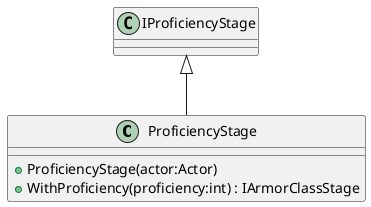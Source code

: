 @startuml
class ProficiencyStage {
    + ProficiencyStage(actor:Actor)
    + WithProficiency(proficiency:int) : IArmorClassStage
}
IProficiencyStage <|-- ProficiencyStage
@enduml

